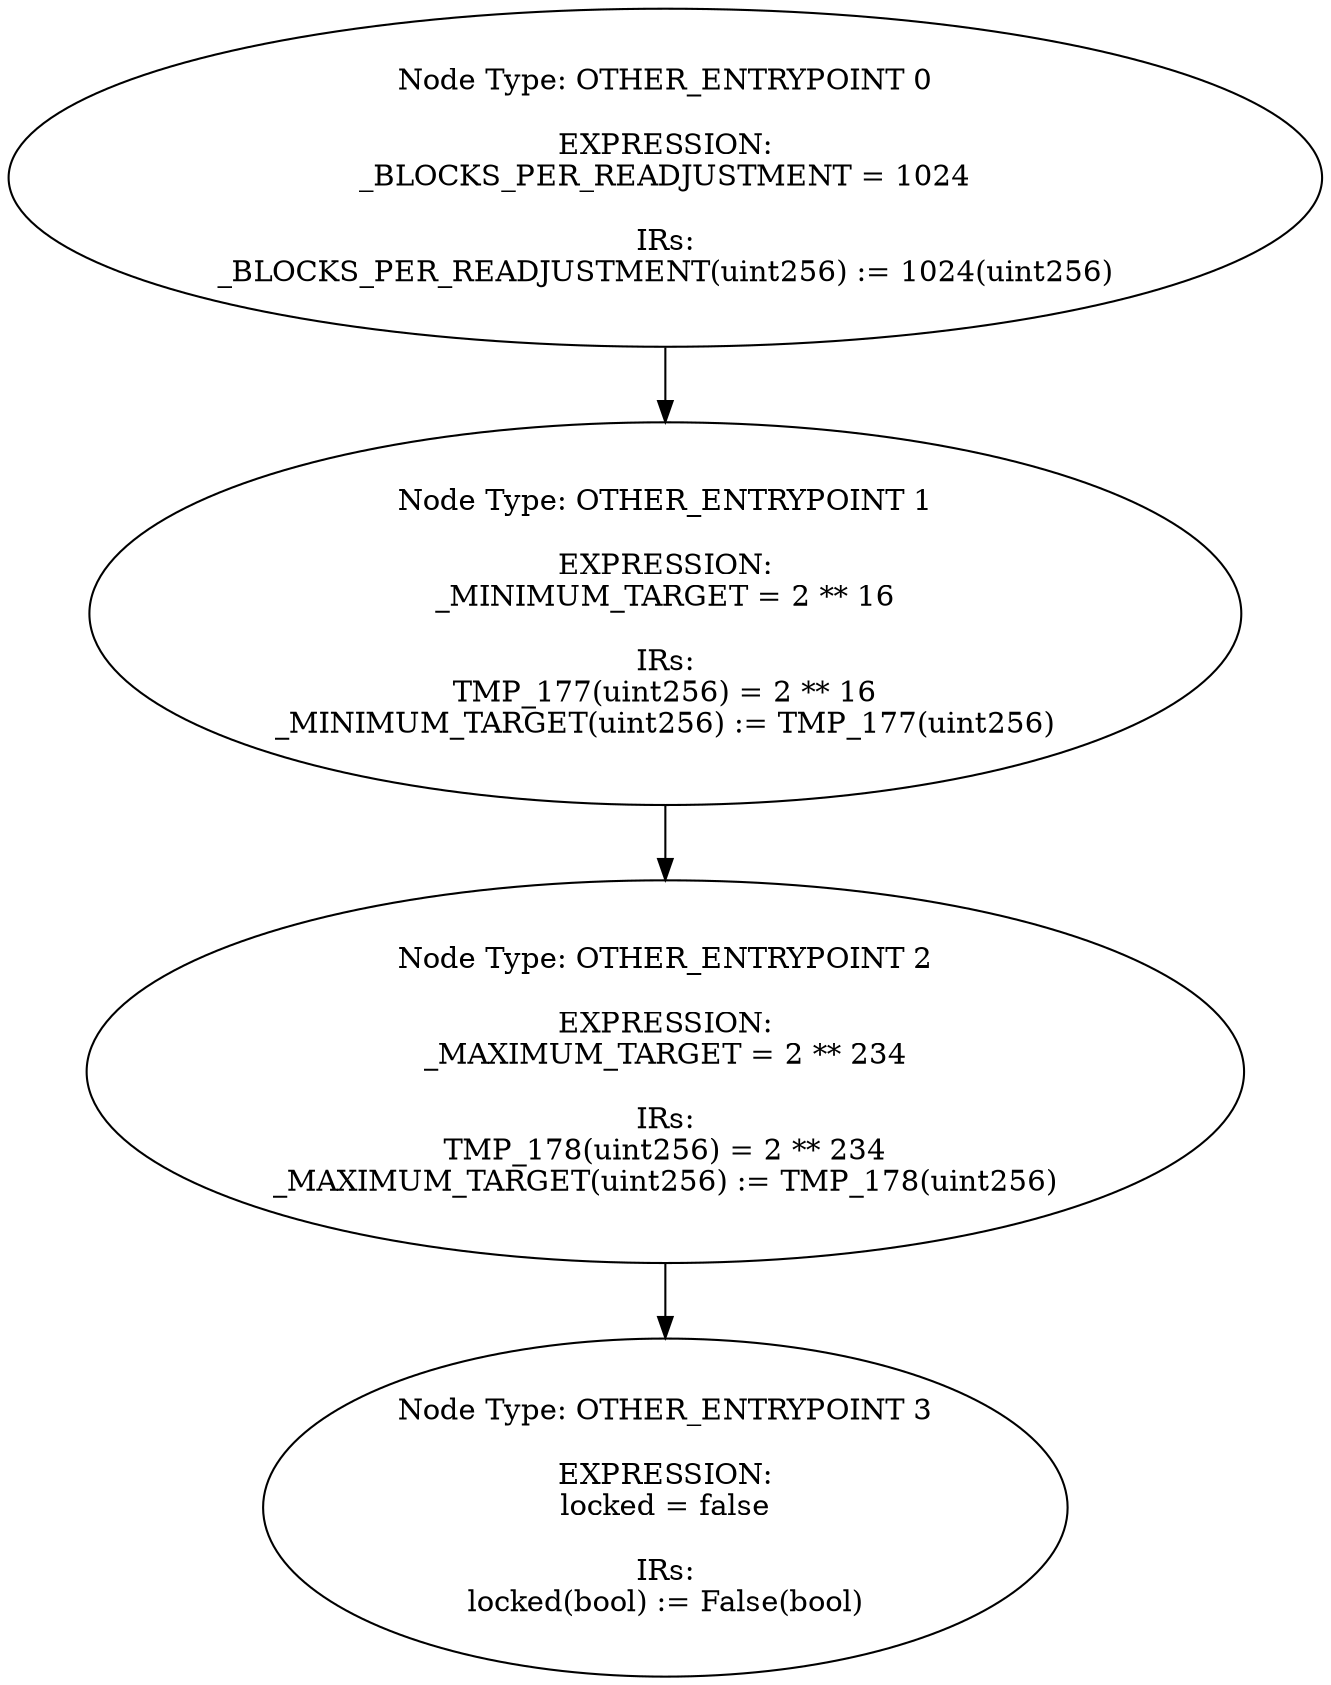 digraph{
0[label="Node Type: OTHER_ENTRYPOINT 0

EXPRESSION:
_BLOCKS_PER_READJUSTMENT = 1024

IRs:
_BLOCKS_PER_READJUSTMENT(uint256) := 1024(uint256)"];
0->1;
1[label="Node Type: OTHER_ENTRYPOINT 1

EXPRESSION:
_MINIMUM_TARGET = 2 ** 16

IRs:
TMP_177(uint256) = 2 ** 16
_MINIMUM_TARGET(uint256) := TMP_177(uint256)"];
1->2;
2[label="Node Type: OTHER_ENTRYPOINT 2

EXPRESSION:
_MAXIMUM_TARGET = 2 ** 234

IRs:
TMP_178(uint256) = 2 ** 234
_MAXIMUM_TARGET(uint256) := TMP_178(uint256)"];
2->3;
3[label="Node Type: OTHER_ENTRYPOINT 3

EXPRESSION:
locked = false

IRs:
locked(bool) := False(bool)"];
}
